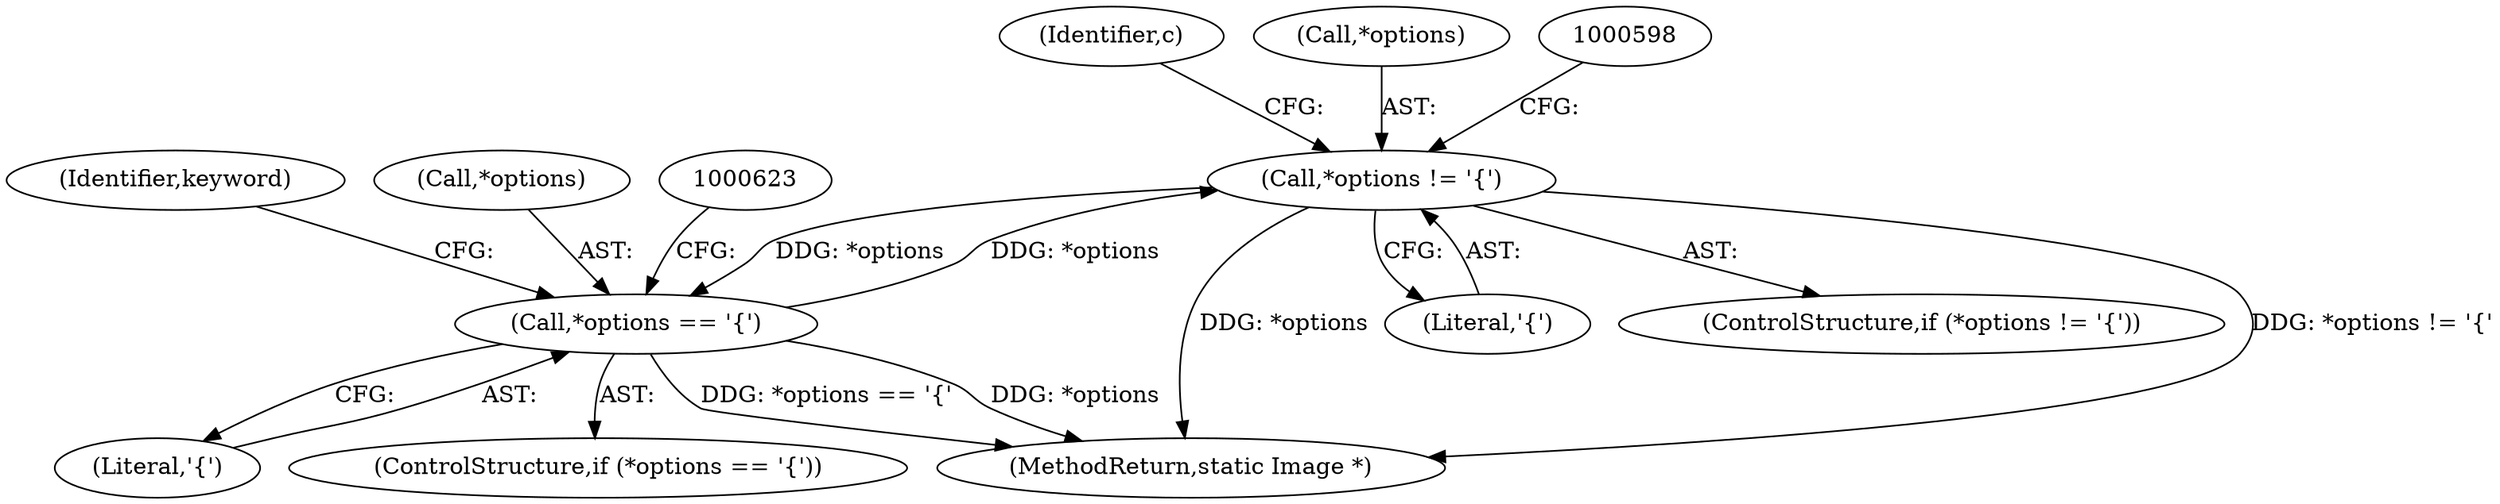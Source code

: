 digraph "0_ImageMagick_7fd419441bc7103398e313558171d342c6315f44@pointer" {
"1000590" [label="(Call,*options != '{')"];
"1000618" [label="(Call,*options == '{')"];
"1000590" [label="(Call,*options != '{')"];
"1000500" [label="(Identifier,c)"];
"1002543" [label="(MethodReturn,static Image *)"];
"1000621" [label="(Literal,'{')"];
"1000617" [label="(ControlStructure,if (*options == '{'))"];
"1000633" [label="(Identifier,keyword)"];
"1000593" [label="(Literal,'{')"];
"1000590" [label="(Call,*options != '{')"];
"1000619" [label="(Call,*options)"];
"1000589" [label="(ControlStructure,if (*options != '{'))"];
"1000591" [label="(Call,*options)"];
"1000618" [label="(Call,*options == '{')"];
"1000590" -> "1000589"  [label="AST: "];
"1000590" -> "1000593"  [label="CFG: "];
"1000591" -> "1000590"  [label="AST: "];
"1000593" -> "1000590"  [label="AST: "];
"1000500" -> "1000590"  [label="CFG: "];
"1000598" -> "1000590"  [label="CFG: "];
"1000590" -> "1002543"  [label="DDG: *options != '{'"];
"1000590" -> "1002543"  [label="DDG: *options"];
"1000618" -> "1000590"  [label="DDG: *options"];
"1000590" -> "1000618"  [label="DDG: *options"];
"1000618" -> "1000617"  [label="AST: "];
"1000618" -> "1000621"  [label="CFG: "];
"1000619" -> "1000618"  [label="AST: "];
"1000621" -> "1000618"  [label="AST: "];
"1000623" -> "1000618"  [label="CFG: "];
"1000633" -> "1000618"  [label="CFG: "];
"1000618" -> "1002543"  [label="DDG: *options == '{'"];
"1000618" -> "1002543"  [label="DDG: *options"];
}

